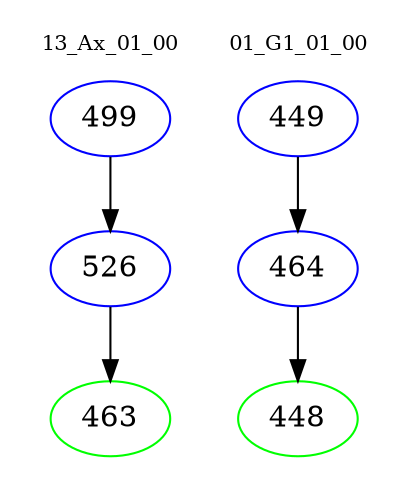 digraph{
subgraph cluster_0 {
color = white
label = "13_Ax_01_00";
fontsize=10;
T0_499 [label="499", color="blue"]
T0_499 -> T0_526 [color="black"]
T0_526 [label="526", color="blue"]
T0_526 -> T0_463 [color="black"]
T0_463 [label="463", color="green"]
}
subgraph cluster_1 {
color = white
label = "01_G1_01_00";
fontsize=10;
T1_449 [label="449", color="blue"]
T1_449 -> T1_464 [color="black"]
T1_464 [label="464", color="blue"]
T1_464 -> T1_448 [color="black"]
T1_448 [label="448", color="green"]
}
}
